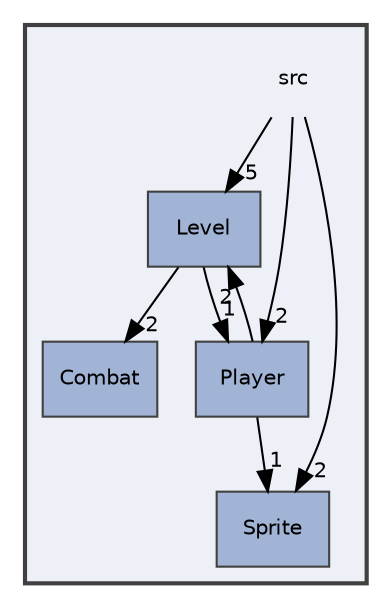 digraph "src"
{
 // LATEX_PDF_SIZE
  bgcolor="transparent";
  edge [fontname="Helvetica",fontsize="10",labelfontname="Helvetica",labelfontsize="10"];
  node [fontname="Helvetica",fontsize="10",shape=record];
  compound=true
  subgraph clusterdir_68267d1309a1af8e8297ef4c3efbcdba {
    graph [ bgcolor="#edf0f7", pencolor="grey25", style="filled,bold,", label="", fontname="Helvetica", fontsize="10", URL="dir_68267d1309a1af8e8297ef4c3efbcdba.html"]
    dir_68267d1309a1af8e8297ef4c3efbcdba [shape=plaintext, label="src"];
  dir_03ad476b150b4410ef7c03d72a245de4 [shape=box, label="Combat", style="filled,", fillcolor="#a2b4d6", color="grey25", URL="dir_03ad476b150b4410ef7c03d72a245de4.html"];
  dir_f5b2029e7f5ef321e23f1af6d7704298 [shape=box, label="Level", style="filled,", fillcolor="#a2b4d6", color="grey25", URL="dir_f5b2029e7f5ef321e23f1af6d7704298.html"];
  dir_4998621c1c5dc7c07a022c0c5b821bc6 [shape=box, label="Player", style="filled,", fillcolor="#a2b4d6", color="grey25", URL="dir_4998621c1c5dc7c07a022c0c5b821bc6.html"];
  dir_909c286288939002c1b25213a067bdba [shape=box, label="Sprite", style="filled,", fillcolor="#a2b4d6", color="grey25", URL="dir_909c286288939002c1b25213a067bdba.html"];
  }
  dir_68267d1309a1af8e8297ef4c3efbcdba->dir_4998621c1c5dc7c07a022c0c5b821bc6 [headlabel="2", labeldistance=1.5 headhref="dir_000005_000003.html"];
  dir_68267d1309a1af8e8297ef4c3efbcdba->dir_909c286288939002c1b25213a067bdba [headlabel="2", labeldistance=1.5 headhref="dir_000005_000004.html"];
  dir_68267d1309a1af8e8297ef4c3efbcdba->dir_f5b2029e7f5ef321e23f1af6d7704298 [headlabel="5", labeldistance=1.5 headhref="dir_000005_000002.html"];
  dir_f5b2029e7f5ef321e23f1af6d7704298->dir_03ad476b150b4410ef7c03d72a245de4 [headlabel="2", labeldistance=1.5 headhref="dir_000002_000000.html"];
  dir_f5b2029e7f5ef321e23f1af6d7704298->dir_4998621c1c5dc7c07a022c0c5b821bc6 [headlabel="1", labeldistance=1.5 headhref="dir_000002_000003.html"];
  dir_4998621c1c5dc7c07a022c0c5b821bc6->dir_909c286288939002c1b25213a067bdba [headlabel="1", labeldistance=1.5 headhref="dir_000003_000004.html"];
  dir_4998621c1c5dc7c07a022c0c5b821bc6->dir_f5b2029e7f5ef321e23f1af6d7704298 [headlabel="2", labeldistance=1.5 headhref="dir_000003_000002.html"];
}
